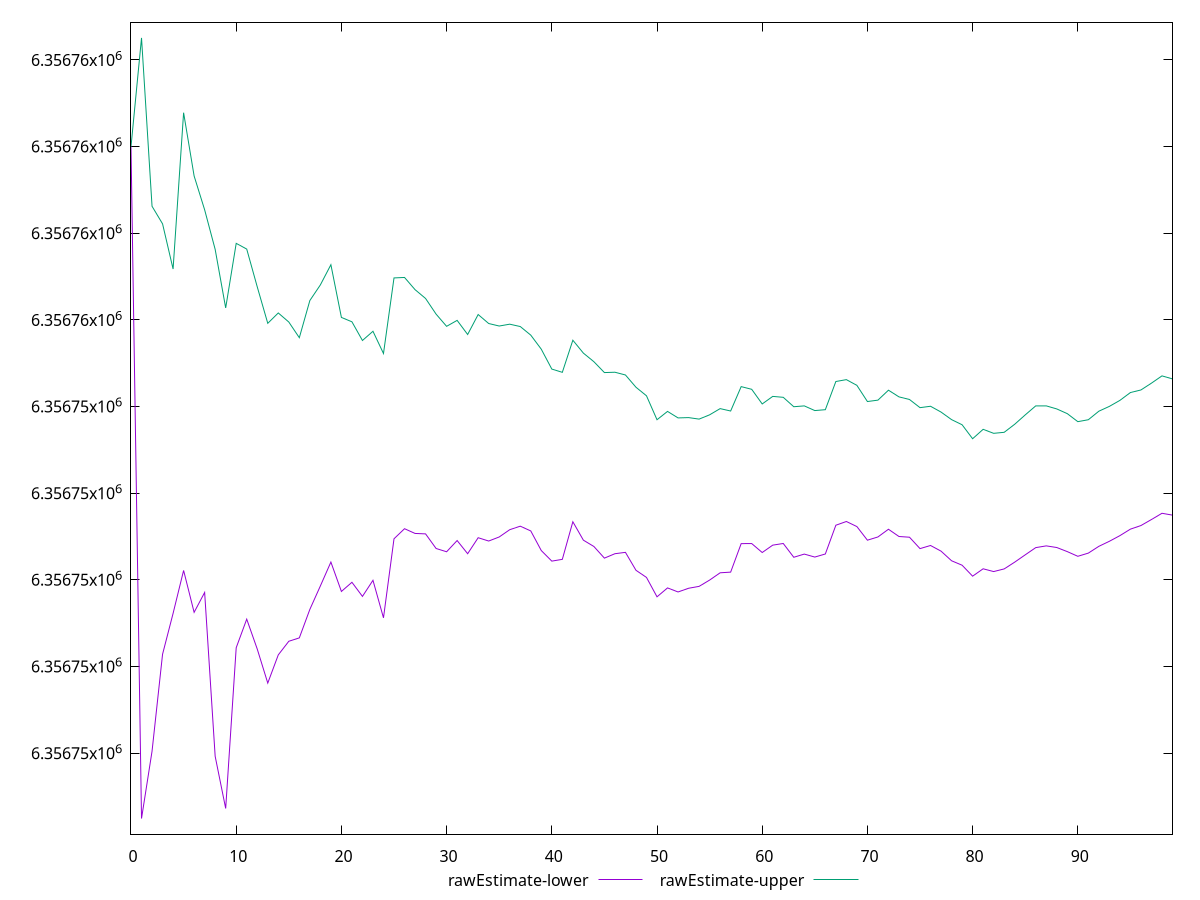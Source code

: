 reset

$rawEstimateLower <<EOF
0 6356760
1 6356744.491625141
2 6356746.044231789
3 6356748.28317321
4 6356749.225571906
5 6356750.2175829355
6 6356749.250253221
7 6356749.709130298
8 6356745.927985175
9 6356744.723922623
10 6356748.433392018
11 6356749.092754069
12 6356748.403491326
13 6356747.617516378
14 6356748.268550318
15 6356748.5826449115
16 6356748.66078185
17 6356749.318049546
18 6356749.859176059
19 6356750.410673527
20 6356749.732387982
21 6356749.943914224
22 6356749.618337621
23 6356749.989777579
24 6356749.123586002
25 6356750.947824403
26 6356751.180482514
27 6356751.071443072
28 6356751.061014968
29 6356750.723995459
30 6356750.648485773
31 6356750.907609318
32 6356750.603480581
33 6356750.972669531
34 6356750.896003341
35 6356750.989816156
36 6356751.157875669
37 6356751.238932813
38 6356751.129285543
39 6356750.676466701
40 6356750.432397148
41 6356750.473397347
42 6356751.341027297
43 6356750.916382496
44 6356750.770139622
45 6356750.501489893
46 6356750.603412824
47 6356750.634922867
48 6356750.221039963
49 6356750.056169994
50 6356749.6085770745
51 6356749.814108148
52 6356749.720685346
53 6356749.80596548
54 6356749.849826513
55 6356749.994889623
56 6356750.163027034
57 6356750.178415282
58 6356750.836158214
59 6356750.83818554
60 6356750.631070866
61 6356750.801110274
62 6356750.839607239
63 6356750.521305589
64 6356750.594830497
65 6356750.526159594
66 6356750.597137436
67 6356751.260808157
68 6356751.347055006
69 6356751.229724878
70 6356750.915521048
71 6356750.990298189
72 6356751.168133299
73 6356751.000646754
74 6356750.9841736
75 6356750.721105759
76 6356750.793307644
77 6356750.66272527
78 6356750.440535909
79 6356750.337965182
80 6356750.085081023
81 6356750.255385679
82 6356750.19136639
83 6356750.252487027
84 6356750.408763825
85 6356750.577448795
86 6356750.744074845
87 6356750.784292304
88 6356750.74641434
89 6356750.651748993
90 6356750.543890629
91 6356750.61736816
92 6356750.773922393
93 6356750.89014519
94 6356751.020480807
95 6356751.170717406
96 6356751.253546975
97 6356751.392538618
98 6356751.536557604
99 6356751.493861159
EOF

$rawEstimateUpper <<EOF
0 6356760
1 6356762.508374859
2 6356758.622434877
3 6356758.21682679
4 6356757.174428094
5 6356760.7824170645
6 6356759.32117535
7 6356758.540869702
8 6356757.627570381
9 6356756.276077377
10 6356757.766607981
11 6356757.634518658
12 6356756.76317534
13 6356755.92094516
14 6356756.160021111
15 6356755.950688422
16 6356755.58921815
17 6356756.446656335
18 6356756.807490607
19 6356757.273536999
20 6356756.057085702
21 6356755.956085776
22 6356755.524519523
23 6356755.737495148
24 6356755.224240086
25 6356756.968842263
26 6356756.979517486
27 6356756.697787698
28 6356756.494540588
29 6356756.133147397
30 6356755.851514227
31 6356755.988942406
32 6356755.663186086
33 6356756.124104664
34 6356755.916496659
35 6356755.8586686915
36 6356755.90094786
37 6356755.846781474
38 6356755.648492235
39 6356755.323533299
40 6356754.864900149
41 6356754.789760548
42 6356755.530767575
43 6356755.233617504
44 6356755.034738427
45 6356754.784224393
46 6356754.791936014
47 6356754.728713497
48 6356754.445626703
49 6356754.248177832
50 6356753.695770752
51 6356753.8880195115
52 6356753.737647988
53 6356753.745054928
54 6356753.710173488
55 6356753.809031947
56 6356753.952357582
57 6356753.897056416
58 6356754.4601380825
59 6356754.398178096
60 6356754.059838225
61 6356754.234604011
62 6356754.213024341
63 6356753.99593579
64 6356754.015338994
65 6356753.90717374
66 6356753.927452728
67 6356754.57790152
68 6356754.621198962
69 6356754.489025122
70 6356754.115728952
71 6356754.148163348
72 6356754.377321246
73 6356754.223233842
74 6356754.162885224
75 6356753.974546415
76 6356754.006692356
77 6356753.872485997
78 6356753.6983529795
79 6356753.579843038
80 6356753.25738473
81 6356753.474344051
82 6356753.381966944
83 6356753.405407709
84 6356753.591236175
85 6356753.807166589
86 6356754.015418827
87 6356754.015707697
88 6356753.944943684
89 6356753.836055885
90 6356753.651231322
91 6356753.695884852
92 6356753.892744273
93 6356754.003972458
94 6356754.14230989
95 6356754.3235354675
96 6356754.382816662
97 6356754.540045651
98 6356754.707886841
99 6356754.638006972
EOF

set key outside below
set xrange [0:99]
set yrange [6356744.131290147:6356762.868709853]
set trange [6356744.131290147:6356762.868709853]
set terminal svg size 640, 520 enhanced background rgb 'white'
set output "report_00008_2021-01-22T20:58:29.167/total-byte-weight/samples/pages+cached+noexternal+nofonts/rawEstimate/values.svg"

plot $rawEstimateLower title "rawEstimate-lower" with line, \
     $rawEstimateUpper title "rawEstimate-upper" with line

reset
